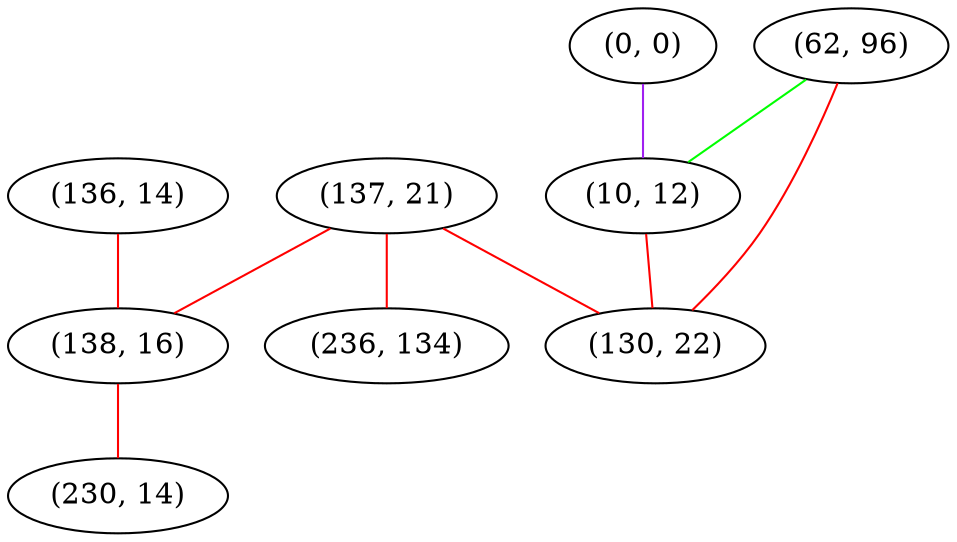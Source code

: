 graph "" {
"(136, 14)";
"(0, 0)";
"(62, 96)";
"(137, 21)";
"(236, 134)";
"(10, 12)";
"(130, 22)";
"(138, 16)";
"(230, 14)";
"(136, 14)" -- "(138, 16)"  [color=red, key=0, weight=1];
"(0, 0)" -- "(10, 12)"  [color=purple, key=0, weight=4];
"(62, 96)" -- "(130, 22)"  [color=red, key=0, weight=1];
"(62, 96)" -- "(10, 12)"  [color=green, key=0, weight=2];
"(137, 21)" -- "(138, 16)"  [color=red, key=0, weight=1];
"(137, 21)" -- "(130, 22)"  [color=red, key=0, weight=1];
"(137, 21)" -- "(236, 134)"  [color=red, key=0, weight=1];
"(10, 12)" -- "(130, 22)"  [color=red, key=0, weight=1];
"(138, 16)" -- "(230, 14)"  [color=red, key=0, weight=1];
}
